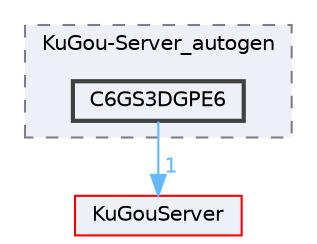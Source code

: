 digraph "C6GS3DGPE6"
{
 // LATEX_PDF_SIZE
  bgcolor="transparent";
  edge [fontname=Helvetica,fontsize=10,labelfontname=Helvetica,labelfontsize=10];
  node [fontname=Helvetica,fontsize=10,shape=box,height=0.2,width=0.4];
  compound=true
  subgraph clusterdir_a5efb53a41d652846e4c2ddeb196e85d {
    graph [ bgcolor="#edf0f7", pencolor="grey50", label="KuGou-Server_autogen", fontname=Helvetica,fontsize=10 style="filled,dashed", URL="dir_a5efb53a41d652846e4c2ddeb196e85d.html",tooltip=""]
  dir_5a9e45891af5499a8535476dc960f22f [label="C6GS3DGPE6", fillcolor="#edf0f7", color="grey25", style="filled,bold", URL="dir_5a9e45891af5499a8535476dc960f22f.html",tooltip=""];
  }
  dir_e72918b9f0e93adee7ec62635d44a38d [label="KuGouServer", fillcolor="#edf0f7", color="red", style="filled", URL="dir_e72918b9f0e93adee7ec62635d44a38d.html",tooltip=""];
  dir_5a9e45891af5499a8535476dc960f22f->dir_e72918b9f0e93adee7ec62635d44a38d [headlabel="1", labeldistance=1.5 headhref="dir_000043_000170.html" href="dir_000043_000170.html" color="steelblue1" fontcolor="steelblue1"];
}
